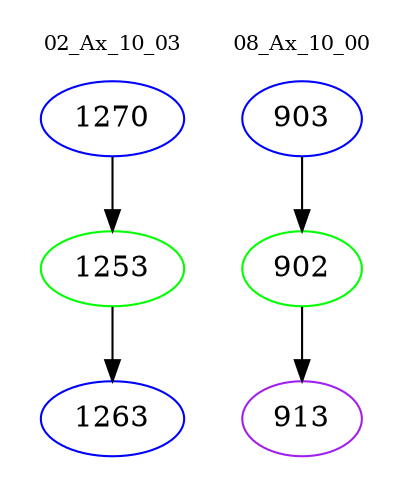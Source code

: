 digraph{
subgraph cluster_0 {
color = white
label = "02_Ax_10_03";
fontsize=10;
T0_1270 [label="1270", color="blue"]
T0_1270 -> T0_1253 [color="black"]
T0_1253 [label="1253", color="green"]
T0_1253 -> T0_1263 [color="black"]
T0_1263 [label="1263", color="blue"]
}
subgraph cluster_1 {
color = white
label = "08_Ax_10_00";
fontsize=10;
T1_903 [label="903", color="blue"]
T1_903 -> T1_902 [color="black"]
T1_902 [label="902", color="green"]
T1_902 -> T1_913 [color="black"]
T1_913 [label="913", color="purple"]
}
}

